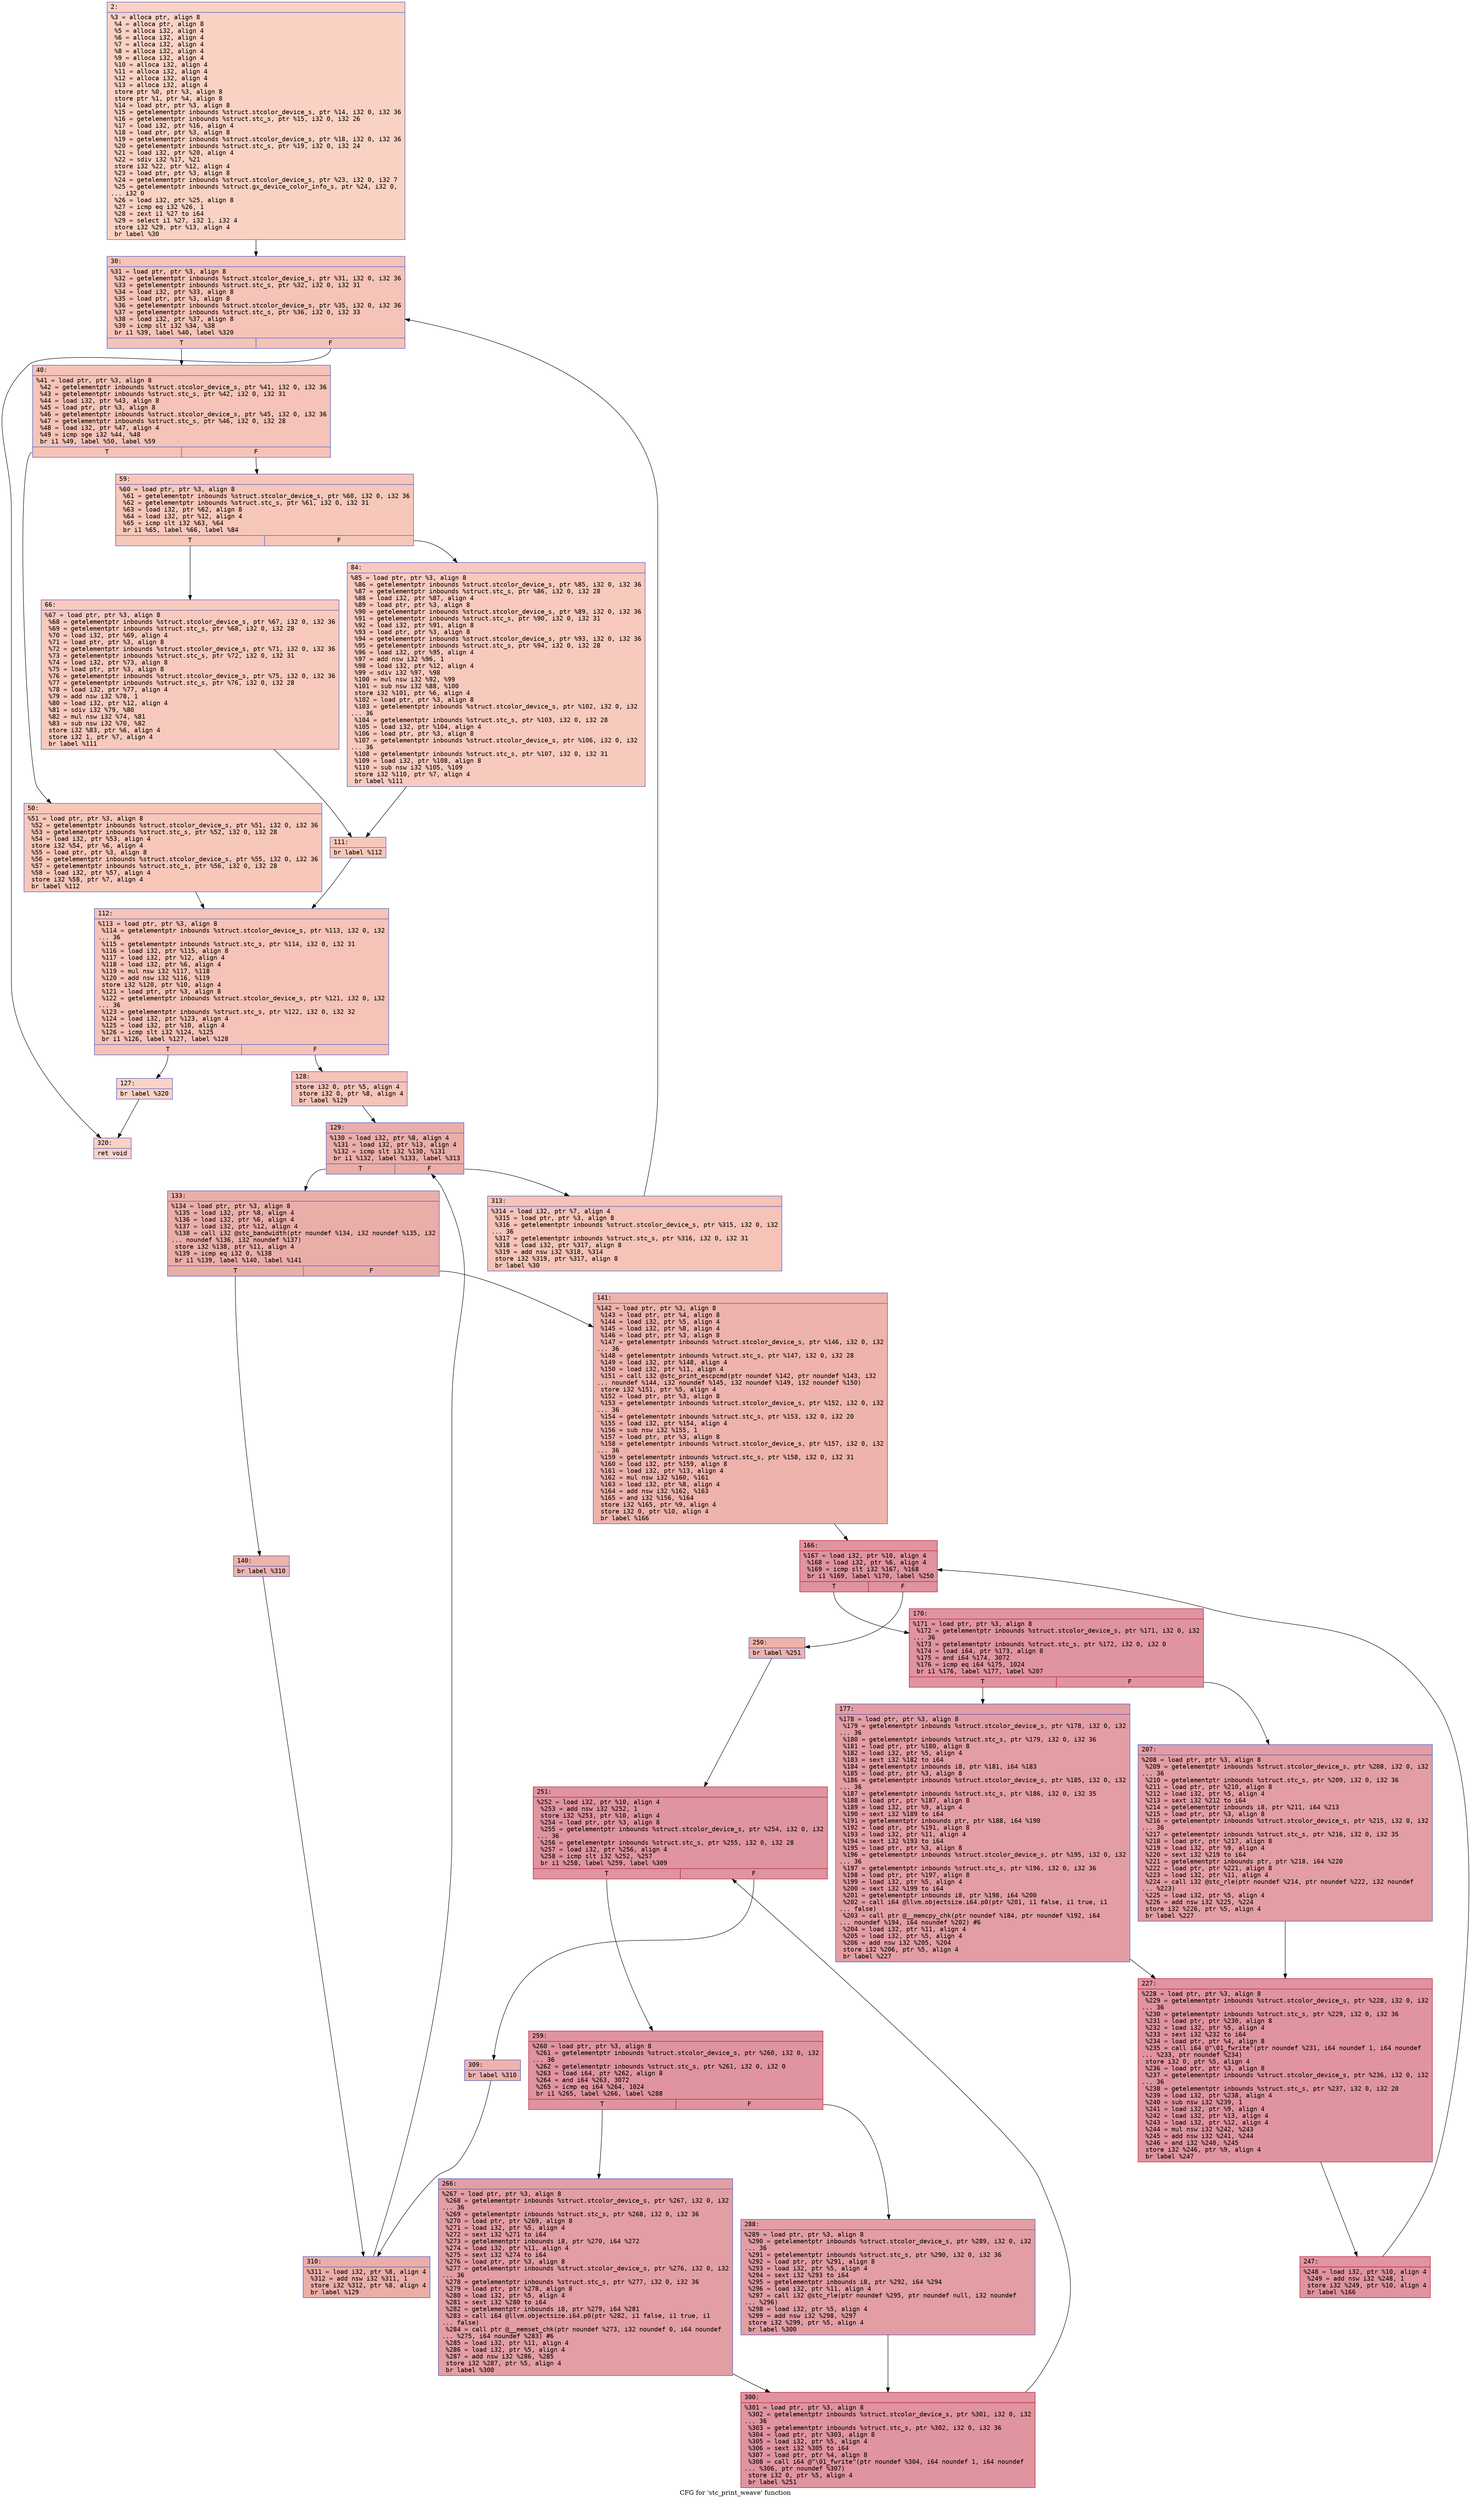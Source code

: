 digraph "CFG for 'stc_print_weave' function" {
	label="CFG for 'stc_print_weave' function";

	Node0x6000016a31b0 [shape=record,color="#3d50c3ff", style=filled, fillcolor="#f4987a70" fontname="Courier",label="{2:\l|  %3 = alloca ptr, align 8\l  %4 = alloca ptr, align 8\l  %5 = alloca i32, align 4\l  %6 = alloca i32, align 4\l  %7 = alloca i32, align 4\l  %8 = alloca i32, align 4\l  %9 = alloca i32, align 4\l  %10 = alloca i32, align 4\l  %11 = alloca i32, align 4\l  %12 = alloca i32, align 4\l  %13 = alloca i32, align 4\l  store ptr %0, ptr %3, align 8\l  store ptr %1, ptr %4, align 8\l  %14 = load ptr, ptr %3, align 8\l  %15 = getelementptr inbounds %struct.stcolor_device_s, ptr %14, i32 0, i32 36\l  %16 = getelementptr inbounds %struct.stc_s, ptr %15, i32 0, i32 26\l  %17 = load i32, ptr %16, align 4\l  %18 = load ptr, ptr %3, align 8\l  %19 = getelementptr inbounds %struct.stcolor_device_s, ptr %18, i32 0, i32 36\l  %20 = getelementptr inbounds %struct.stc_s, ptr %19, i32 0, i32 24\l  %21 = load i32, ptr %20, align 4\l  %22 = sdiv i32 %17, %21\l  store i32 %22, ptr %12, align 4\l  %23 = load ptr, ptr %3, align 8\l  %24 = getelementptr inbounds %struct.stcolor_device_s, ptr %23, i32 0, i32 7\l  %25 = getelementptr inbounds %struct.gx_device_color_info_s, ptr %24, i32 0,\l... i32 0\l  %26 = load i32, ptr %25, align 8\l  %27 = icmp eq i32 %26, 1\l  %28 = zext i1 %27 to i64\l  %29 = select i1 %27, i32 1, i32 4\l  store i32 %29, ptr %13, align 4\l  br label %30\l}"];
	Node0x6000016a31b0 -> Node0x6000016a3200[tooltip="2 -> 30\nProbability 100.00%" ];
	Node0x6000016a3200 [shape=record,color="#3d50c3ff", style=filled, fillcolor="#e8765c70" fontname="Courier",label="{30:\l|  %31 = load ptr, ptr %3, align 8\l  %32 = getelementptr inbounds %struct.stcolor_device_s, ptr %31, i32 0, i32 36\l  %33 = getelementptr inbounds %struct.stc_s, ptr %32, i32 0, i32 31\l  %34 = load i32, ptr %33, align 8\l  %35 = load ptr, ptr %3, align 8\l  %36 = getelementptr inbounds %struct.stcolor_device_s, ptr %35, i32 0, i32 36\l  %37 = getelementptr inbounds %struct.stc_s, ptr %36, i32 0, i32 33\l  %38 = load i32, ptr %37, align 8\l  %39 = icmp slt i32 %34, %38\l  br i1 %39, label %40, label %320\l|{<s0>T|<s1>F}}"];
	Node0x6000016a3200:s0 -> Node0x6000016a3250[tooltip="30 -> 40\nProbability 96.88%" ];
	Node0x6000016a3200:s1 -> Node0x6000016a3b10[tooltip="30 -> 320\nProbability 3.12%" ];
	Node0x6000016a3250 [shape=record,color="#3d50c3ff", style=filled, fillcolor="#e8765c70" fontname="Courier",label="{40:\l|  %41 = load ptr, ptr %3, align 8\l  %42 = getelementptr inbounds %struct.stcolor_device_s, ptr %41, i32 0, i32 36\l  %43 = getelementptr inbounds %struct.stc_s, ptr %42, i32 0, i32 31\l  %44 = load i32, ptr %43, align 8\l  %45 = load ptr, ptr %3, align 8\l  %46 = getelementptr inbounds %struct.stcolor_device_s, ptr %45, i32 0, i32 36\l  %47 = getelementptr inbounds %struct.stc_s, ptr %46, i32 0, i32 28\l  %48 = load i32, ptr %47, align 4\l  %49 = icmp sge i32 %44, %48\l  br i1 %49, label %50, label %59\l|{<s0>T|<s1>F}}"];
	Node0x6000016a3250:s0 -> Node0x6000016a32a0[tooltip="40 -> 50\nProbability 50.00%" ];
	Node0x6000016a3250:s1 -> Node0x6000016a32f0[tooltip="40 -> 59\nProbability 50.00%" ];
	Node0x6000016a32a0 [shape=record,color="#3d50c3ff", style=filled, fillcolor="#ec7f6370" fontname="Courier",label="{50:\l|  %51 = load ptr, ptr %3, align 8\l  %52 = getelementptr inbounds %struct.stcolor_device_s, ptr %51, i32 0, i32 36\l  %53 = getelementptr inbounds %struct.stc_s, ptr %52, i32 0, i32 28\l  %54 = load i32, ptr %53, align 4\l  store i32 %54, ptr %6, align 4\l  %55 = load ptr, ptr %3, align 8\l  %56 = getelementptr inbounds %struct.stcolor_device_s, ptr %55, i32 0, i32 36\l  %57 = getelementptr inbounds %struct.stc_s, ptr %56, i32 0, i32 28\l  %58 = load i32, ptr %57, align 4\l  store i32 %58, ptr %7, align 4\l  br label %112\l}"];
	Node0x6000016a32a0 -> Node0x6000016a3430[tooltip="50 -> 112\nProbability 100.00%" ];
	Node0x6000016a32f0 [shape=record,color="#3d50c3ff", style=filled, fillcolor="#ec7f6370" fontname="Courier",label="{59:\l|  %60 = load ptr, ptr %3, align 8\l  %61 = getelementptr inbounds %struct.stcolor_device_s, ptr %60, i32 0, i32 36\l  %62 = getelementptr inbounds %struct.stc_s, ptr %61, i32 0, i32 31\l  %63 = load i32, ptr %62, align 8\l  %64 = load i32, ptr %12, align 4\l  %65 = icmp slt i32 %63, %64\l  br i1 %65, label %66, label %84\l|{<s0>T|<s1>F}}"];
	Node0x6000016a32f0:s0 -> Node0x6000016a3340[tooltip="59 -> 66\nProbability 50.00%" ];
	Node0x6000016a32f0:s1 -> Node0x6000016a3390[tooltip="59 -> 84\nProbability 50.00%" ];
	Node0x6000016a3340 [shape=record,color="#3d50c3ff", style=filled, fillcolor="#ef886b70" fontname="Courier",label="{66:\l|  %67 = load ptr, ptr %3, align 8\l  %68 = getelementptr inbounds %struct.stcolor_device_s, ptr %67, i32 0, i32 36\l  %69 = getelementptr inbounds %struct.stc_s, ptr %68, i32 0, i32 28\l  %70 = load i32, ptr %69, align 4\l  %71 = load ptr, ptr %3, align 8\l  %72 = getelementptr inbounds %struct.stcolor_device_s, ptr %71, i32 0, i32 36\l  %73 = getelementptr inbounds %struct.stc_s, ptr %72, i32 0, i32 31\l  %74 = load i32, ptr %73, align 8\l  %75 = load ptr, ptr %3, align 8\l  %76 = getelementptr inbounds %struct.stcolor_device_s, ptr %75, i32 0, i32 36\l  %77 = getelementptr inbounds %struct.stc_s, ptr %76, i32 0, i32 28\l  %78 = load i32, ptr %77, align 4\l  %79 = add nsw i32 %78, 1\l  %80 = load i32, ptr %12, align 4\l  %81 = sdiv i32 %79, %80\l  %82 = mul nsw i32 %74, %81\l  %83 = sub nsw i32 %70, %82\l  store i32 %83, ptr %6, align 4\l  store i32 1, ptr %7, align 4\l  br label %111\l}"];
	Node0x6000016a3340 -> Node0x6000016a33e0[tooltip="66 -> 111\nProbability 100.00%" ];
	Node0x6000016a3390 [shape=record,color="#3d50c3ff", style=filled, fillcolor="#ef886b70" fontname="Courier",label="{84:\l|  %85 = load ptr, ptr %3, align 8\l  %86 = getelementptr inbounds %struct.stcolor_device_s, ptr %85, i32 0, i32 36\l  %87 = getelementptr inbounds %struct.stc_s, ptr %86, i32 0, i32 28\l  %88 = load i32, ptr %87, align 4\l  %89 = load ptr, ptr %3, align 8\l  %90 = getelementptr inbounds %struct.stcolor_device_s, ptr %89, i32 0, i32 36\l  %91 = getelementptr inbounds %struct.stc_s, ptr %90, i32 0, i32 31\l  %92 = load i32, ptr %91, align 8\l  %93 = load ptr, ptr %3, align 8\l  %94 = getelementptr inbounds %struct.stcolor_device_s, ptr %93, i32 0, i32 36\l  %95 = getelementptr inbounds %struct.stc_s, ptr %94, i32 0, i32 28\l  %96 = load i32, ptr %95, align 4\l  %97 = add nsw i32 %96, 1\l  %98 = load i32, ptr %12, align 4\l  %99 = sdiv i32 %97, %98\l  %100 = mul nsw i32 %92, %99\l  %101 = sub nsw i32 %88, %100\l  store i32 %101, ptr %6, align 4\l  %102 = load ptr, ptr %3, align 8\l  %103 = getelementptr inbounds %struct.stcolor_device_s, ptr %102, i32 0, i32\l... 36\l  %104 = getelementptr inbounds %struct.stc_s, ptr %103, i32 0, i32 28\l  %105 = load i32, ptr %104, align 4\l  %106 = load ptr, ptr %3, align 8\l  %107 = getelementptr inbounds %struct.stcolor_device_s, ptr %106, i32 0, i32\l... 36\l  %108 = getelementptr inbounds %struct.stc_s, ptr %107, i32 0, i32 31\l  %109 = load i32, ptr %108, align 8\l  %110 = sub nsw i32 %105, %109\l  store i32 %110, ptr %7, align 4\l  br label %111\l}"];
	Node0x6000016a3390 -> Node0x6000016a33e0[tooltip="84 -> 111\nProbability 100.00%" ];
	Node0x6000016a33e0 [shape=record,color="#3d50c3ff", style=filled, fillcolor="#ec7f6370" fontname="Courier",label="{111:\l|  br label %112\l}"];
	Node0x6000016a33e0 -> Node0x6000016a3430[tooltip="111 -> 112\nProbability 100.00%" ];
	Node0x6000016a3430 [shape=record,color="#3d50c3ff", style=filled, fillcolor="#e8765c70" fontname="Courier",label="{112:\l|  %113 = load ptr, ptr %3, align 8\l  %114 = getelementptr inbounds %struct.stcolor_device_s, ptr %113, i32 0, i32\l... 36\l  %115 = getelementptr inbounds %struct.stc_s, ptr %114, i32 0, i32 31\l  %116 = load i32, ptr %115, align 8\l  %117 = load i32, ptr %12, align 4\l  %118 = load i32, ptr %6, align 4\l  %119 = mul nsw i32 %117, %118\l  %120 = add nsw i32 %116, %119\l  store i32 %120, ptr %10, align 4\l  %121 = load ptr, ptr %3, align 8\l  %122 = getelementptr inbounds %struct.stcolor_device_s, ptr %121, i32 0, i32\l... 36\l  %123 = getelementptr inbounds %struct.stc_s, ptr %122, i32 0, i32 32\l  %124 = load i32, ptr %123, align 4\l  %125 = load i32, ptr %10, align 4\l  %126 = icmp slt i32 %124, %125\l  br i1 %126, label %127, label %128\l|{<s0>T|<s1>F}}"];
	Node0x6000016a3430:s0 -> Node0x6000016a3480[tooltip="112 -> 127\nProbability 3.12%" ];
	Node0x6000016a3430:s1 -> Node0x6000016a34d0[tooltip="112 -> 128\nProbability 96.88%" ];
	Node0x6000016a3480 [shape=record,color="#3d50c3ff", style=filled, fillcolor="#f59c7d70" fontname="Courier",label="{127:\l|  br label %320\l}"];
	Node0x6000016a3480 -> Node0x6000016a3b10[tooltip="127 -> 320\nProbability 100.00%" ];
	Node0x6000016a34d0 [shape=record,color="#3d50c3ff", style=filled, fillcolor="#e8765c70" fontname="Courier",label="{128:\l|  store i32 0, ptr %5, align 4\l  store i32 0, ptr %8, align 4\l  br label %129\l}"];
	Node0x6000016a34d0 -> Node0x6000016a3520[tooltip="128 -> 129\nProbability 100.00%" ];
	Node0x6000016a3520 [shape=record,color="#3d50c3ff", style=filled, fillcolor="#d0473d70" fontname="Courier",label="{129:\l|  %130 = load i32, ptr %8, align 4\l  %131 = load i32, ptr %13, align 4\l  %132 = icmp slt i32 %130, %131\l  br i1 %132, label %133, label %313\l|{<s0>T|<s1>F}}"];
	Node0x6000016a3520:s0 -> Node0x6000016a3570[tooltip="129 -> 133\nProbability 96.88%" ];
	Node0x6000016a3520:s1 -> Node0x6000016a3ac0[tooltip="129 -> 313\nProbability 3.12%" ];
	Node0x6000016a3570 [shape=record,color="#3d50c3ff", style=filled, fillcolor="#d0473d70" fontname="Courier",label="{133:\l|  %134 = load ptr, ptr %3, align 8\l  %135 = load i32, ptr %8, align 4\l  %136 = load i32, ptr %6, align 4\l  %137 = load i32, ptr %12, align 4\l  %138 = call i32 @stc_bandwidth(ptr noundef %134, i32 noundef %135, i32\l... noundef %136, i32 noundef %137)\l  store i32 %138, ptr %11, align 4\l  %139 = icmp eq i32 0, %138\l  br i1 %139, label %140, label %141\l|{<s0>T|<s1>F}}"];
	Node0x6000016a3570:s0 -> Node0x6000016a35c0[tooltip="133 -> 140\nProbability 50.00%" ];
	Node0x6000016a3570:s1 -> Node0x6000016a3610[tooltip="133 -> 141\nProbability 50.00%" ];
	Node0x6000016a35c0 [shape=record,color="#3d50c3ff", style=filled, fillcolor="#d6524470" fontname="Courier",label="{140:\l|  br label %310\l}"];
	Node0x6000016a35c0 -> Node0x6000016a3a70[tooltip="140 -> 310\nProbability 100.00%" ];
	Node0x6000016a3610 [shape=record,color="#3d50c3ff", style=filled, fillcolor="#d6524470" fontname="Courier",label="{141:\l|  %142 = load ptr, ptr %3, align 8\l  %143 = load ptr, ptr %4, align 8\l  %144 = load i32, ptr %5, align 4\l  %145 = load i32, ptr %8, align 4\l  %146 = load ptr, ptr %3, align 8\l  %147 = getelementptr inbounds %struct.stcolor_device_s, ptr %146, i32 0, i32\l... 36\l  %148 = getelementptr inbounds %struct.stc_s, ptr %147, i32 0, i32 28\l  %149 = load i32, ptr %148, align 4\l  %150 = load i32, ptr %11, align 4\l  %151 = call i32 @stc_print_escpcmd(ptr noundef %142, ptr noundef %143, i32\l... noundef %144, i32 noundef %145, i32 noundef %149, i32 noundef %150)\l  store i32 %151, ptr %5, align 4\l  %152 = load ptr, ptr %3, align 8\l  %153 = getelementptr inbounds %struct.stcolor_device_s, ptr %152, i32 0, i32\l... 36\l  %154 = getelementptr inbounds %struct.stc_s, ptr %153, i32 0, i32 20\l  %155 = load i32, ptr %154, align 4\l  %156 = sub nsw i32 %155, 1\l  %157 = load ptr, ptr %3, align 8\l  %158 = getelementptr inbounds %struct.stcolor_device_s, ptr %157, i32 0, i32\l... 36\l  %159 = getelementptr inbounds %struct.stc_s, ptr %158, i32 0, i32 31\l  %160 = load i32, ptr %159, align 8\l  %161 = load i32, ptr %13, align 4\l  %162 = mul nsw i32 %160, %161\l  %163 = load i32, ptr %8, align 4\l  %164 = add nsw i32 %162, %163\l  %165 = and i32 %156, %164\l  store i32 %165, ptr %9, align 4\l  store i32 0, ptr %10, align 4\l  br label %166\l}"];
	Node0x6000016a3610 -> Node0x6000016a3660[tooltip="141 -> 166\nProbability 100.00%" ];
	Node0x6000016a3660 [shape=record,color="#b70d28ff", style=filled, fillcolor="#b70d2870" fontname="Courier",label="{166:\l|  %167 = load i32, ptr %10, align 4\l  %168 = load i32, ptr %6, align 4\l  %169 = icmp slt i32 %167, %168\l  br i1 %169, label %170, label %250\l|{<s0>T|<s1>F}}"];
	Node0x6000016a3660:s0 -> Node0x6000016a36b0[tooltip="166 -> 170\nProbability 96.88%" ];
	Node0x6000016a3660:s1 -> Node0x6000016a3840[tooltip="166 -> 250\nProbability 3.12%" ];
	Node0x6000016a36b0 [shape=record,color="#b70d28ff", style=filled, fillcolor="#b70d2870" fontname="Courier",label="{170:\l|  %171 = load ptr, ptr %3, align 8\l  %172 = getelementptr inbounds %struct.stcolor_device_s, ptr %171, i32 0, i32\l... 36\l  %173 = getelementptr inbounds %struct.stc_s, ptr %172, i32 0, i32 0\l  %174 = load i64, ptr %173, align 8\l  %175 = and i64 %174, 3072\l  %176 = icmp eq i64 %175, 1024\l  br i1 %176, label %177, label %207\l|{<s0>T|<s1>F}}"];
	Node0x6000016a36b0:s0 -> Node0x6000016a3700[tooltip="170 -> 177\nProbability 50.00%" ];
	Node0x6000016a36b0:s1 -> Node0x6000016a3750[tooltip="170 -> 207\nProbability 50.00%" ];
	Node0x6000016a3700 [shape=record,color="#3d50c3ff", style=filled, fillcolor="#be242e70" fontname="Courier",label="{177:\l|  %178 = load ptr, ptr %3, align 8\l  %179 = getelementptr inbounds %struct.stcolor_device_s, ptr %178, i32 0, i32\l... 36\l  %180 = getelementptr inbounds %struct.stc_s, ptr %179, i32 0, i32 36\l  %181 = load ptr, ptr %180, align 8\l  %182 = load i32, ptr %5, align 4\l  %183 = sext i32 %182 to i64\l  %184 = getelementptr inbounds i8, ptr %181, i64 %183\l  %185 = load ptr, ptr %3, align 8\l  %186 = getelementptr inbounds %struct.stcolor_device_s, ptr %185, i32 0, i32\l... 36\l  %187 = getelementptr inbounds %struct.stc_s, ptr %186, i32 0, i32 35\l  %188 = load ptr, ptr %187, align 8\l  %189 = load i32, ptr %9, align 4\l  %190 = sext i32 %189 to i64\l  %191 = getelementptr inbounds ptr, ptr %188, i64 %190\l  %192 = load ptr, ptr %191, align 8\l  %193 = load i32, ptr %11, align 4\l  %194 = sext i32 %193 to i64\l  %195 = load ptr, ptr %3, align 8\l  %196 = getelementptr inbounds %struct.stcolor_device_s, ptr %195, i32 0, i32\l... 36\l  %197 = getelementptr inbounds %struct.stc_s, ptr %196, i32 0, i32 36\l  %198 = load ptr, ptr %197, align 8\l  %199 = load i32, ptr %5, align 4\l  %200 = sext i32 %199 to i64\l  %201 = getelementptr inbounds i8, ptr %198, i64 %200\l  %202 = call i64 @llvm.objectsize.i64.p0(ptr %201, i1 false, i1 true, i1\l... false)\l  %203 = call ptr @__memcpy_chk(ptr noundef %184, ptr noundef %192, i64\l... noundef %194, i64 noundef %202) #6\l  %204 = load i32, ptr %11, align 4\l  %205 = load i32, ptr %5, align 4\l  %206 = add nsw i32 %205, %204\l  store i32 %206, ptr %5, align 4\l  br label %227\l}"];
	Node0x6000016a3700 -> Node0x6000016a37a0[tooltip="177 -> 227\nProbability 100.00%" ];
	Node0x6000016a3750 [shape=record,color="#3d50c3ff", style=filled, fillcolor="#be242e70" fontname="Courier",label="{207:\l|  %208 = load ptr, ptr %3, align 8\l  %209 = getelementptr inbounds %struct.stcolor_device_s, ptr %208, i32 0, i32\l... 36\l  %210 = getelementptr inbounds %struct.stc_s, ptr %209, i32 0, i32 36\l  %211 = load ptr, ptr %210, align 8\l  %212 = load i32, ptr %5, align 4\l  %213 = sext i32 %212 to i64\l  %214 = getelementptr inbounds i8, ptr %211, i64 %213\l  %215 = load ptr, ptr %3, align 8\l  %216 = getelementptr inbounds %struct.stcolor_device_s, ptr %215, i32 0, i32\l... 36\l  %217 = getelementptr inbounds %struct.stc_s, ptr %216, i32 0, i32 35\l  %218 = load ptr, ptr %217, align 8\l  %219 = load i32, ptr %9, align 4\l  %220 = sext i32 %219 to i64\l  %221 = getelementptr inbounds ptr, ptr %218, i64 %220\l  %222 = load ptr, ptr %221, align 8\l  %223 = load i32, ptr %11, align 4\l  %224 = call i32 @stc_rle(ptr noundef %214, ptr noundef %222, i32 noundef\l... %223)\l  %225 = load i32, ptr %5, align 4\l  %226 = add nsw i32 %225, %224\l  store i32 %226, ptr %5, align 4\l  br label %227\l}"];
	Node0x6000016a3750 -> Node0x6000016a37a0[tooltip="207 -> 227\nProbability 100.00%" ];
	Node0x6000016a37a0 [shape=record,color="#b70d28ff", style=filled, fillcolor="#b70d2870" fontname="Courier",label="{227:\l|  %228 = load ptr, ptr %3, align 8\l  %229 = getelementptr inbounds %struct.stcolor_device_s, ptr %228, i32 0, i32\l... 36\l  %230 = getelementptr inbounds %struct.stc_s, ptr %229, i32 0, i32 36\l  %231 = load ptr, ptr %230, align 8\l  %232 = load i32, ptr %5, align 4\l  %233 = sext i32 %232 to i64\l  %234 = load ptr, ptr %4, align 8\l  %235 = call i64 @\"\\01_fwrite\"(ptr noundef %231, i64 noundef 1, i64 noundef\l... %233, ptr noundef %234)\l  store i32 0, ptr %5, align 4\l  %236 = load ptr, ptr %3, align 8\l  %237 = getelementptr inbounds %struct.stcolor_device_s, ptr %236, i32 0, i32\l... 36\l  %238 = getelementptr inbounds %struct.stc_s, ptr %237, i32 0, i32 20\l  %239 = load i32, ptr %238, align 4\l  %240 = sub nsw i32 %239, 1\l  %241 = load i32, ptr %9, align 4\l  %242 = load i32, ptr %13, align 4\l  %243 = load i32, ptr %12, align 4\l  %244 = mul nsw i32 %242, %243\l  %245 = add nsw i32 %241, %244\l  %246 = and i32 %240, %245\l  store i32 %246, ptr %9, align 4\l  br label %247\l}"];
	Node0x6000016a37a0 -> Node0x6000016a37f0[tooltip="227 -> 247\nProbability 100.00%" ];
	Node0x6000016a37f0 [shape=record,color="#b70d28ff", style=filled, fillcolor="#b70d2870" fontname="Courier",label="{247:\l|  %248 = load i32, ptr %10, align 4\l  %249 = add nsw i32 %248, 1\l  store i32 %249, ptr %10, align 4\l  br label %166\l}"];
	Node0x6000016a37f0 -> Node0x6000016a3660[tooltip="247 -> 166\nProbability 100.00%" ];
	Node0x6000016a3840 [shape=record,color="#3d50c3ff", style=filled, fillcolor="#d6524470" fontname="Courier",label="{250:\l|  br label %251\l}"];
	Node0x6000016a3840 -> Node0x6000016a3890[tooltip="250 -> 251\nProbability 100.00%" ];
	Node0x6000016a3890 [shape=record,color="#b70d28ff", style=filled, fillcolor="#b70d2870" fontname="Courier",label="{251:\l|  %252 = load i32, ptr %10, align 4\l  %253 = add nsw i32 %252, 1\l  store i32 %253, ptr %10, align 4\l  %254 = load ptr, ptr %3, align 8\l  %255 = getelementptr inbounds %struct.stcolor_device_s, ptr %254, i32 0, i32\l... 36\l  %256 = getelementptr inbounds %struct.stc_s, ptr %255, i32 0, i32 28\l  %257 = load i32, ptr %256, align 4\l  %258 = icmp slt i32 %252, %257\l  br i1 %258, label %259, label %309\l|{<s0>T|<s1>F}}"];
	Node0x6000016a3890:s0 -> Node0x6000016a38e0[tooltip="251 -> 259\nProbability 96.88%" ];
	Node0x6000016a3890:s1 -> Node0x6000016a3a20[tooltip="251 -> 309\nProbability 3.12%" ];
	Node0x6000016a38e0 [shape=record,color="#b70d28ff", style=filled, fillcolor="#b70d2870" fontname="Courier",label="{259:\l|  %260 = load ptr, ptr %3, align 8\l  %261 = getelementptr inbounds %struct.stcolor_device_s, ptr %260, i32 0, i32\l... 36\l  %262 = getelementptr inbounds %struct.stc_s, ptr %261, i32 0, i32 0\l  %263 = load i64, ptr %262, align 8\l  %264 = and i64 %263, 3072\l  %265 = icmp eq i64 %264, 1024\l  br i1 %265, label %266, label %288\l|{<s0>T|<s1>F}}"];
	Node0x6000016a38e0:s0 -> Node0x6000016a3930[tooltip="259 -> 266\nProbability 50.00%" ];
	Node0x6000016a38e0:s1 -> Node0x6000016a3980[tooltip="259 -> 288\nProbability 50.00%" ];
	Node0x6000016a3930 [shape=record,color="#3d50c3ff", style=filled, fillcolor="#be242e70" fontname="Courier",label="{266:\l|  %267 = load ptr, ptr %3, align 8\l  %268 = getelementptr inbounds %struct.stcolor_device_s, ptr %267, i32 0, i32\l... 36\l  %269 = getelementptr inbounds %struct.stc_s, ptr %268, i32 0, i32 36\l  %270 = load ptr, ptr %269, align 8\l  %271 = load i32, ptr %5, align 4\l  %272 = sext i32 %271 to i64\l  %273 = getelementptr inbounds i8, ptr %270, i64 %272\l  %274 = load i32, ptr %11, align 4\l  %275 = sext i32 %274 to i64\l  %276 = load ptr, ptr %3, align 8\l  %277 = getelementptr inbounds %struct.stcolor_device_s, ptr %276, i32 0, i32\l... 36\l  %278 = getelementptr inbounds %struct.stc_s, ptr %277, i32 0, i32 36\l  %279 = load ptr, ptr %278, align 8\l  %280 = load i32, ptr %5, align 4\l  %281 = sext i32 %280 to i64\l  %282 = getelementptr inbounds i8, ptr %279, i64 %281\l  %283 = call i64 @llvm.objectsize.i64.p0(ptr %282, i1 false, i1 true, i1\l... false)\l  %284 = call ptr @__memset_chk(ptr noundef %273, i32 noundef 0, i64 noundef\l... %275, i64 noundef %283) #6\l  %285 = load i32, ptr %11, align 4\l  %286 = load i32, ptr %5, align 4\l  %287 = add nsw i32 %286, %285\l  store i32 %287, ptr %5, align 4\l  br label %300\l}"];
	Node0x6000016a3930 -> Node0x6000016a39d0[tooltip="266 -> 300\nProbability 100.00%" ];
	Node0x6000016a3980 [shape=record,color="#3d50c3ff", style=filled, fillcolor="#be242e70" fontname="Courier",label="{288:\l|  %289 = load ptr, ptr %3, align 8\l  %290 = getelementptr inbounds %struct.stcolor_device_s, ptr %289, i32 0, i32\l... 36\l  %291 = getelementptr inbounds %struct.stc_s, ptr %290, i32 0, i32 36\l  %292 = load ptr, ptr %291, align 8\l  %293 = load i32, ptr %5, align 4\l  %294 = sext i32 %293 to i64\l  %295 = getelementptr inbounds i8, ptr %292, i64 %294\l  %296 = load i32, ptr %11, align 4\l  %297 = call i32 @stc_rle(ptr noundef %295, ptr noundef null, i32 noundef\l... %296)\l  %298 = load i32, ptr %5, align 4\l  %299 = add nsw i32 %298, %297\l  store i32 %299, ptr %5, align 4\l  br label %300\l}"];
	Node0x6000016a3980 -> Node0x6000016a39d0[tooltip="288 -> 300\nProbability 100.00%" ];
	Node0x6000016a39d0 [shape=record,color="#b70d28ff", style=filled, fillcolor="#b70d2870" fontname="Courier",label="{300:\l|  %301 = load ptr, ptr %3, align 8\l  %302 = getelementptr inbounds %struct.stcolor_device_s, ptr %301, i32 0, i32\l... 36\l  %303 = getelementptr inbounds %struct.stc_s, ptr %302, i32 0, i32 36\l  %304 = load ptr, ptr %303, align 8\l  %305 = load i32, ptr %5, align 4\l  %306 = sext i32 %305 to i64\l  %307 = load ptr, ptr %4, align 8\l  %308 = call i64 @\"\\01_fwrite\"(ptr noundef %304, i64 noundef 1, i64 noundef\l... %306, ptr noundef %307)\l  store i32 0, ptr %5, align 4\l  br label %251\l}"];
	Node0x6000016a39d0 -> Node0x6000016a3890[tooltip="300 -> 251\nProbability 100.00%" ];
	Node0x6000016a3a20 [shape=record,color="#3d50c3ff", style=filled, fillcolor="#d6524470" fontname="Courier",label="{309:\l|  br label %310\l}"];
	Node0x6000016a3a20 -> Node0x6000016a3a70[tooltip="309 -> 310\nProbability 100.00%" ];
	Node0x6000016a3a70 [shape=record,color="#3d50c3ff", style=filled, fillcolor="#d0473d70" fontname="Courier",label="{310:\l|  %311 = load i32, ptr %8, align 4\l  %312 = add nsw i32 %311, 1\l  store i32 %312, ptr %8, align 4\l  br label %129\l}"];
	Node0x6000016a3a70 -> Node0x6000016a3520[tooltip="310 -> 129\nProbability 100.00%" ];
	Node0x6000016a3ac0 [shape=record,color="#3d50c3ff", style=filled, fillcolor="#e8765c70" fontname="Courier",label="{313:\l|  %314 = load i32, ptr %7, align 4\l  %315 = load ptr, ptr %3, align 8\l  %316 = getelementptr inbounds %struct.stcolor_device_s, ptr %315, i32 0, i32\l... 36\l  %317 = getelementptr inbounds %struct.stc_s, ptr %316, i32 0, i32 31\l  %318 = load i32, ptr %317, align 8\l  %319 = add nsw i32 %318, %314\l  store i32 %319, ptr %317, align 8\l  br label %30\l}"];
	Node0x6000016a3ac0 -> Node0x6000016a3200[tooltip="313 -> 30\nProbability 100.00%" ];
	Node0x6000016a3b10 [shape=record,color="#3d50c3ff", style=filled, fillcolor="#f4987a70" fontname="Courier",label="{320:\l|  ret void\l}"];
}
